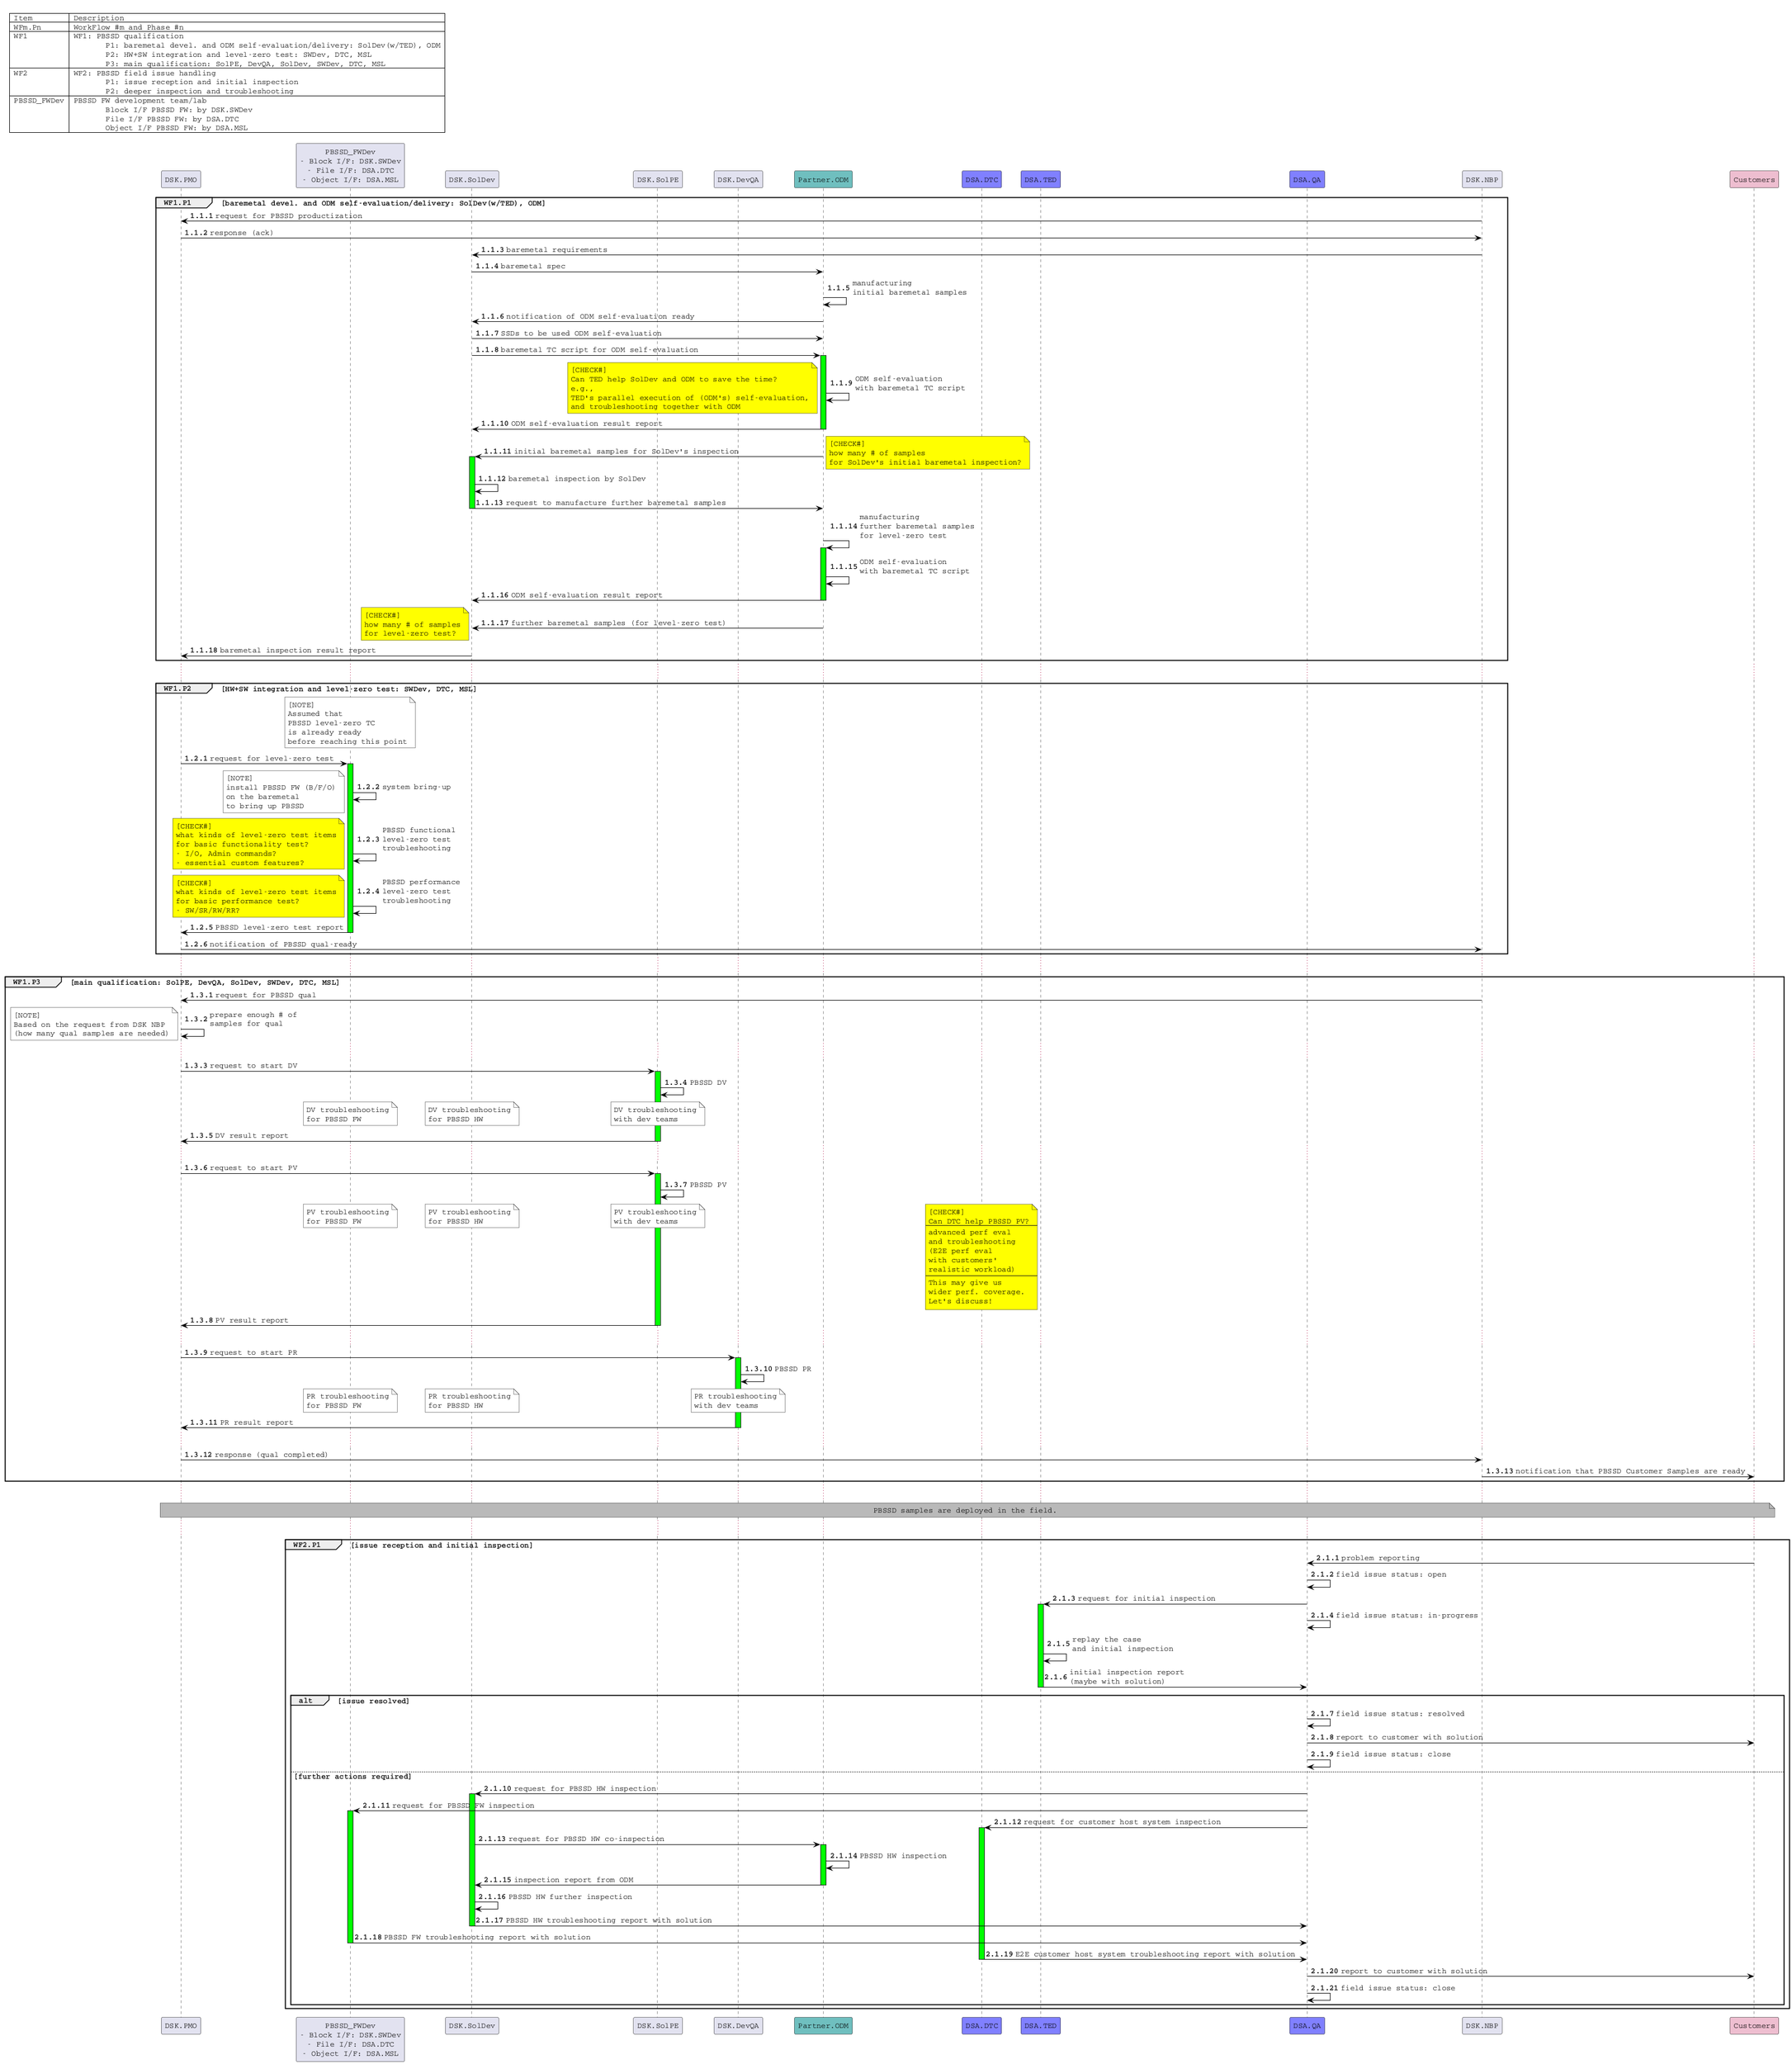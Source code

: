 @startuml
'// PBSSD productization work flow (v0.4 2023.06.30 <- v0.1 2023.06.09) @brian.m.jung 'BNOTE




'// SECTION_1 { Configuration
'// DO NOT edit this section (your editable section is SECTION_2)

!$DSCR_WF1 = "PBSSD qualification"
!$DSCR_WF2 = "PBSSD field issue handling"
!$DSCR_WF1P1 = "baremetal devel. and ODM self-evaluation/delivery: SolDev(w/TED), ODM"
!$DSCR_WF1P2 = "HW+SW integration and level-zero test: SWDev, DTC, MSL"
!$DSCR_WF1P3 = "main qualification: SolPE, DevQA, SolDev, SWDev, DTC, MSL"
!$DSCR_WF2P1 = "issue reception and initial inspection"
!$DSCR_WF2P2 = "deeper inspection and troubleshooting"

skinparam backgroundColor white
skinparam ArrowColor black
skinparam defaultFontSize 14
skinparam defaultFontName courier
skinparam note {
	backgroundColor yellow
}

skinparam participant {
	BorderColor black
'	BackgroundColor #94de5e
}
'participant DSA.MSL as MSL
'participant DSA.NB as DSANB 
'participant DSA.SMRC as SMRC
'participant DSA.CS as DSACS
'participant DSK.SWDev as SWDEV

participant DSK.PMO as PMO
participant "PBSSD_FWDev\n- Block I/F: DSK.SWDev\n- File I/F: DSA.DTC\n- Object I/F: DSA.MSL" as PFD
participant DSK.SolDev as SOLDEV
participant DSK.SolPE as SOLPE
participant DSK.DevQA as DEVQA

participant Partner.ODM as ODM #6fbfbf
participant DSA.DTC as DTC #8080ff
participant DSA.TED as TED #8080ff
participant DSA.QA as DSAQA #8080ff
participant DSK.NBP as DSKNBP
participant Customers as CSTMR #eebed0

'//} SECTION_1




'// SECTION_2 { WorkFlow Description (Sequence Diagram)
'//

skinparam legendBorderColor #ffffff
'skinparam legendBackgroundColor #ffffff    'BNOTE

legend top left
	| Item | Description |
	| WFm.Pn | WorkFlow #m and Phase #n |
	| WF1 | WF1: $DSCR_WF1 \n	P1: $DSCR_WF1P1 \n	P2: $DSCR_WF1P2 \n	P3: $DSCR_WF1P3 |
	| WF2 | WF2: $DSCR_WF2 \n	P1: $DSCR_WF2P1 \n	P2: $DSCR_WF2P2 |
	| PBSSD_FWDev | PBSSD FW development team/lab \n	Block I/F PBSSD FW: by DSK.SWDev \n	File I/F PBSSD FW: by DSA.DTC \n	Object I/F PBSSD FW: by DSA.MSL |
endlegend

'// group WF1.P1 [PBSSD baremetal devel. and ODM self-evaluation/delivery: SOLDEV, ODM]
autonumber 1.1.1
group WF1.P1 [$DSCR_WF1P1]
	DSKNBP -> PMO : request for PBSSD productization
	PMO -> DSKNBP : response (ack)
	DSKNBP -> SOLDEV : baremetal requirements
	SOLDEV -> ODM : baremetal spec
	ODM -> ODM : manufacturing\ninitial baremetal samples
	ODM -> SOLDEV : notification of ODM self-evaluation ready
	SOLDEV -> ODM : SSDs to be used ODM self-evaluation
	SOLDEV -> ODM : baremetal TC script for ODM self-evaluation
	activate ODM #00ff00
	ODM -> ODM : ODM self-evaluation\nwith baremetal TC script
	note left
		[CHECK#]
		Can TED help SolDev and ODM to save the time?
		e.g.,
		TED's parallel execution of (ODM's) self-evaluation,
		and troubleshooting together with ODM
	end note
	ODM -> SOLDEV : ODM self-evaluation result report
	deactivate ODM
	ODM -> SOLDEV : initial baremetal samples for SolDev's inspection
	note right
		[CHECK#]
		how many # of samples
		for SolDev's initial baremetal inspection?
	end note
	activate SOLDEV #00ff00
	SOLDEV -> SOLDEV : baremetal inspection by SolDev
	SOLDEV -> ODM : request to manufacture further baremetal samples
	deactivate SOLDEV
	ODM -> ODM : manufacturing\nfurther baremetal samples\nfor level-zero test
	activate ODM #00ff00
	ODM -> ODM : ODM self-evaluation\nwith baremetal TC script
	ODM -> SOLDEV : ODM self-evaluation result report
	deactivate ODM
	ODM -> SOLDEV : further baremetal samples (for level-zero test)
	note left
		[CHECK#]
		how many # of samples
		for level-zero test?
	end note
	SOLDEV -> PMO : baremetal inspection result report
end group

...
autonumber 1.2.1
group WF1.P2 [$DSCR_WF1P2]
	note over PFD #ffffff
		[NOTE]
		Assumed that
		PBSSD level-zero TC
		is already ready
		before reaching this point
	end note
'	PMO -> PMO : level-zero test: started
	PMO -> PFD : request for level-zero test
	activate PFD #00ff00
	PFD -> PFD : system bring-up
	note left #ffffff
		[NOTE]
		install PBSSD FW (B/F/O)
		on the baremetal
		to bring up PBSSD
	end note
	PFD -> PFD : PBSSD functional\nlevel-zero test\ntroubleshooting
	note left
		[CHECK#]
		what kinds of level-zero test items
		for basic functionality test?
		- I/O, Admin commands?
		- essential custom features?
	end note
	PFD -> PFD : PBSSD performance\nlevel-zero test\ntroubleshooting
	note left
		[CHECK#]
		what kinds of level-zero test items
		for basic performance test?
		- SW/SR/RW/RR?
	end note
	PFD -> PMO : PBSSD level-zero test report
	deactivate PFD
'	PMO -> PMO : level-zero test: done
	PMO -> DSKNBP : notification of PBSSD qual-ready
end group

...
autonumber 1.3.1
group WF1.P3 [$DSCR_WF1P3]
	DSKNBP -> PMO : request for PBSSD qual
'	PMO -> PMO : PBSSD qual: started
	PMO -> PMO : prepare enough # of\nsamples for qual
	note left #ffffff
		[NOTE]
		Based on the request from DSK NBP
		(how many qual samples are needed)
	end note
	...
	PMO -> SOLPE : request to start DV
	activate SOLPE #00ff00
	SOLPE -> SOLPE : PBSSD DV
	note over SOLPE #ffffff : DV troubleshooting\nwith dev teams
	/ note over SOLDEV #ffffff : DV troubleshooting\nfor PBSSD HW
	/ note over PFD #ffffff : DV troubleshooting\nfor PBSSD FW
	SOLPE -> PMO : DV result report
	deactivate SOLPE
	...
	PMO -> SOLPE : request to start PV
	activate SOLPE #00ff00
	SOLPE -> SOLPE : PBSSD PV
	note over SOLPE #ffffff : PV troubleshooting\nwith dev teams
	/ note over SOLDEV #ffffff : PV troubleshooting\nfor PBSSD HW
	/ note over PFD #ffffff : PV troubleshooting\nfor PBSSD FW
	/ note over DTC : [CHECK#]\nCan DTC help PBSSD PV?\n----\nadvanced perf eval\nand troubleshooting\n(E2E perf eval\nwith customers'\nrealistic workload)\n----\nThis may give us\nwider perf. coverage.\nLet's discuss!
	SOLPE -> PMO : PV result report
	deactivate SOLPE
	...
	PMO -> DEVQA : request to start PR
	activate DEVQA #00ff00
	DEVQA -> DEVQA : PBSSD PR
	note over DEVQA #ffffff : PR troubleshooting\nwith dev teams
	/ note over SOLDEV #ffffff : PR troubleshooting\nfor PBSSD HW
	/ note over PFD #ffffff : PR troubleshooting\nfor PBSSD FW
	DEVQA -> PMO : PR result report
	deactivate DEVQA
	...
'	PMO -> PMO : PBSSD qual: done
	PMO -> DSKNBP : response (qual completed)
	DSKNBP -> CSTMR : notification that PBSSD Customer Samples are ready
end group

...
note across #b9b9b9
	PBSSD samples are deployed in the field.
end note

...
autonumber 2.1.1
group WF2.P1 [$DSCR_WF2P1]
	CSTMR -> DSAQA : problem reporting
	DSAQA -> DSAQA : field issue status: open
'	activate DSAQA #00ff00
'	activate DSAQA #00ff00
	DSAQA -> TED : request for initial inspection
	activate TED #00ff00
	DSAQA -> DSAQA : field issue status: in-progress
	TED -> TED : replay the case\nand initial inspection
	TED -> DSAQA : initial inspection report\n(maybe with solution)
	deactivate TED
	alt issue resolved
		DSAQA -> DSAQA : field issue status: resolved
		DSAQA -> CSTMR : report to customer with solution
		DSAQA -> DSAQA : field issue status: close
'		deactivate DSAQA
	else further actions required
		DSAQA -> SOLDEV : request for PBSSD HW inspection
		activate SOLDEV #00ff00
		DSAQA -> PFD : request for PBSSD FW inspection
		activate PFD #00ff00
		DSAQA -> DTC : request for customer host system inspection
		activate DTC #00ff00

		SOLDEV -> ODM : request for PBSSD HW co-inspection
		activate ODM #00ff00
		ODM -> ODM : PBSSD HW inspection
		ODM -> SOLDEV : inspection report from ODM
		deactivate ODM
		SOLDEV -> SOLDEV : PBSSD HW further inspection
		SOLDEV -> DSAQA : PBSSD HW troubleshooting report with solution
		deactivate SOLDEV

		PFD -> DSAQA : PBSSD FW troubleshooting report with solution
		deactivate PFD

		DTC -> DSAQA : E2E customer host system troubleshooting report with solution
		deactivate DTC

		DSAQA -> CSTMR : report to customer with solution
		DSAQA -> DSAQA : field issue status: close
'		deactivate DSAQA
	end alt
end group

'//} SECTION_2




@enduml
